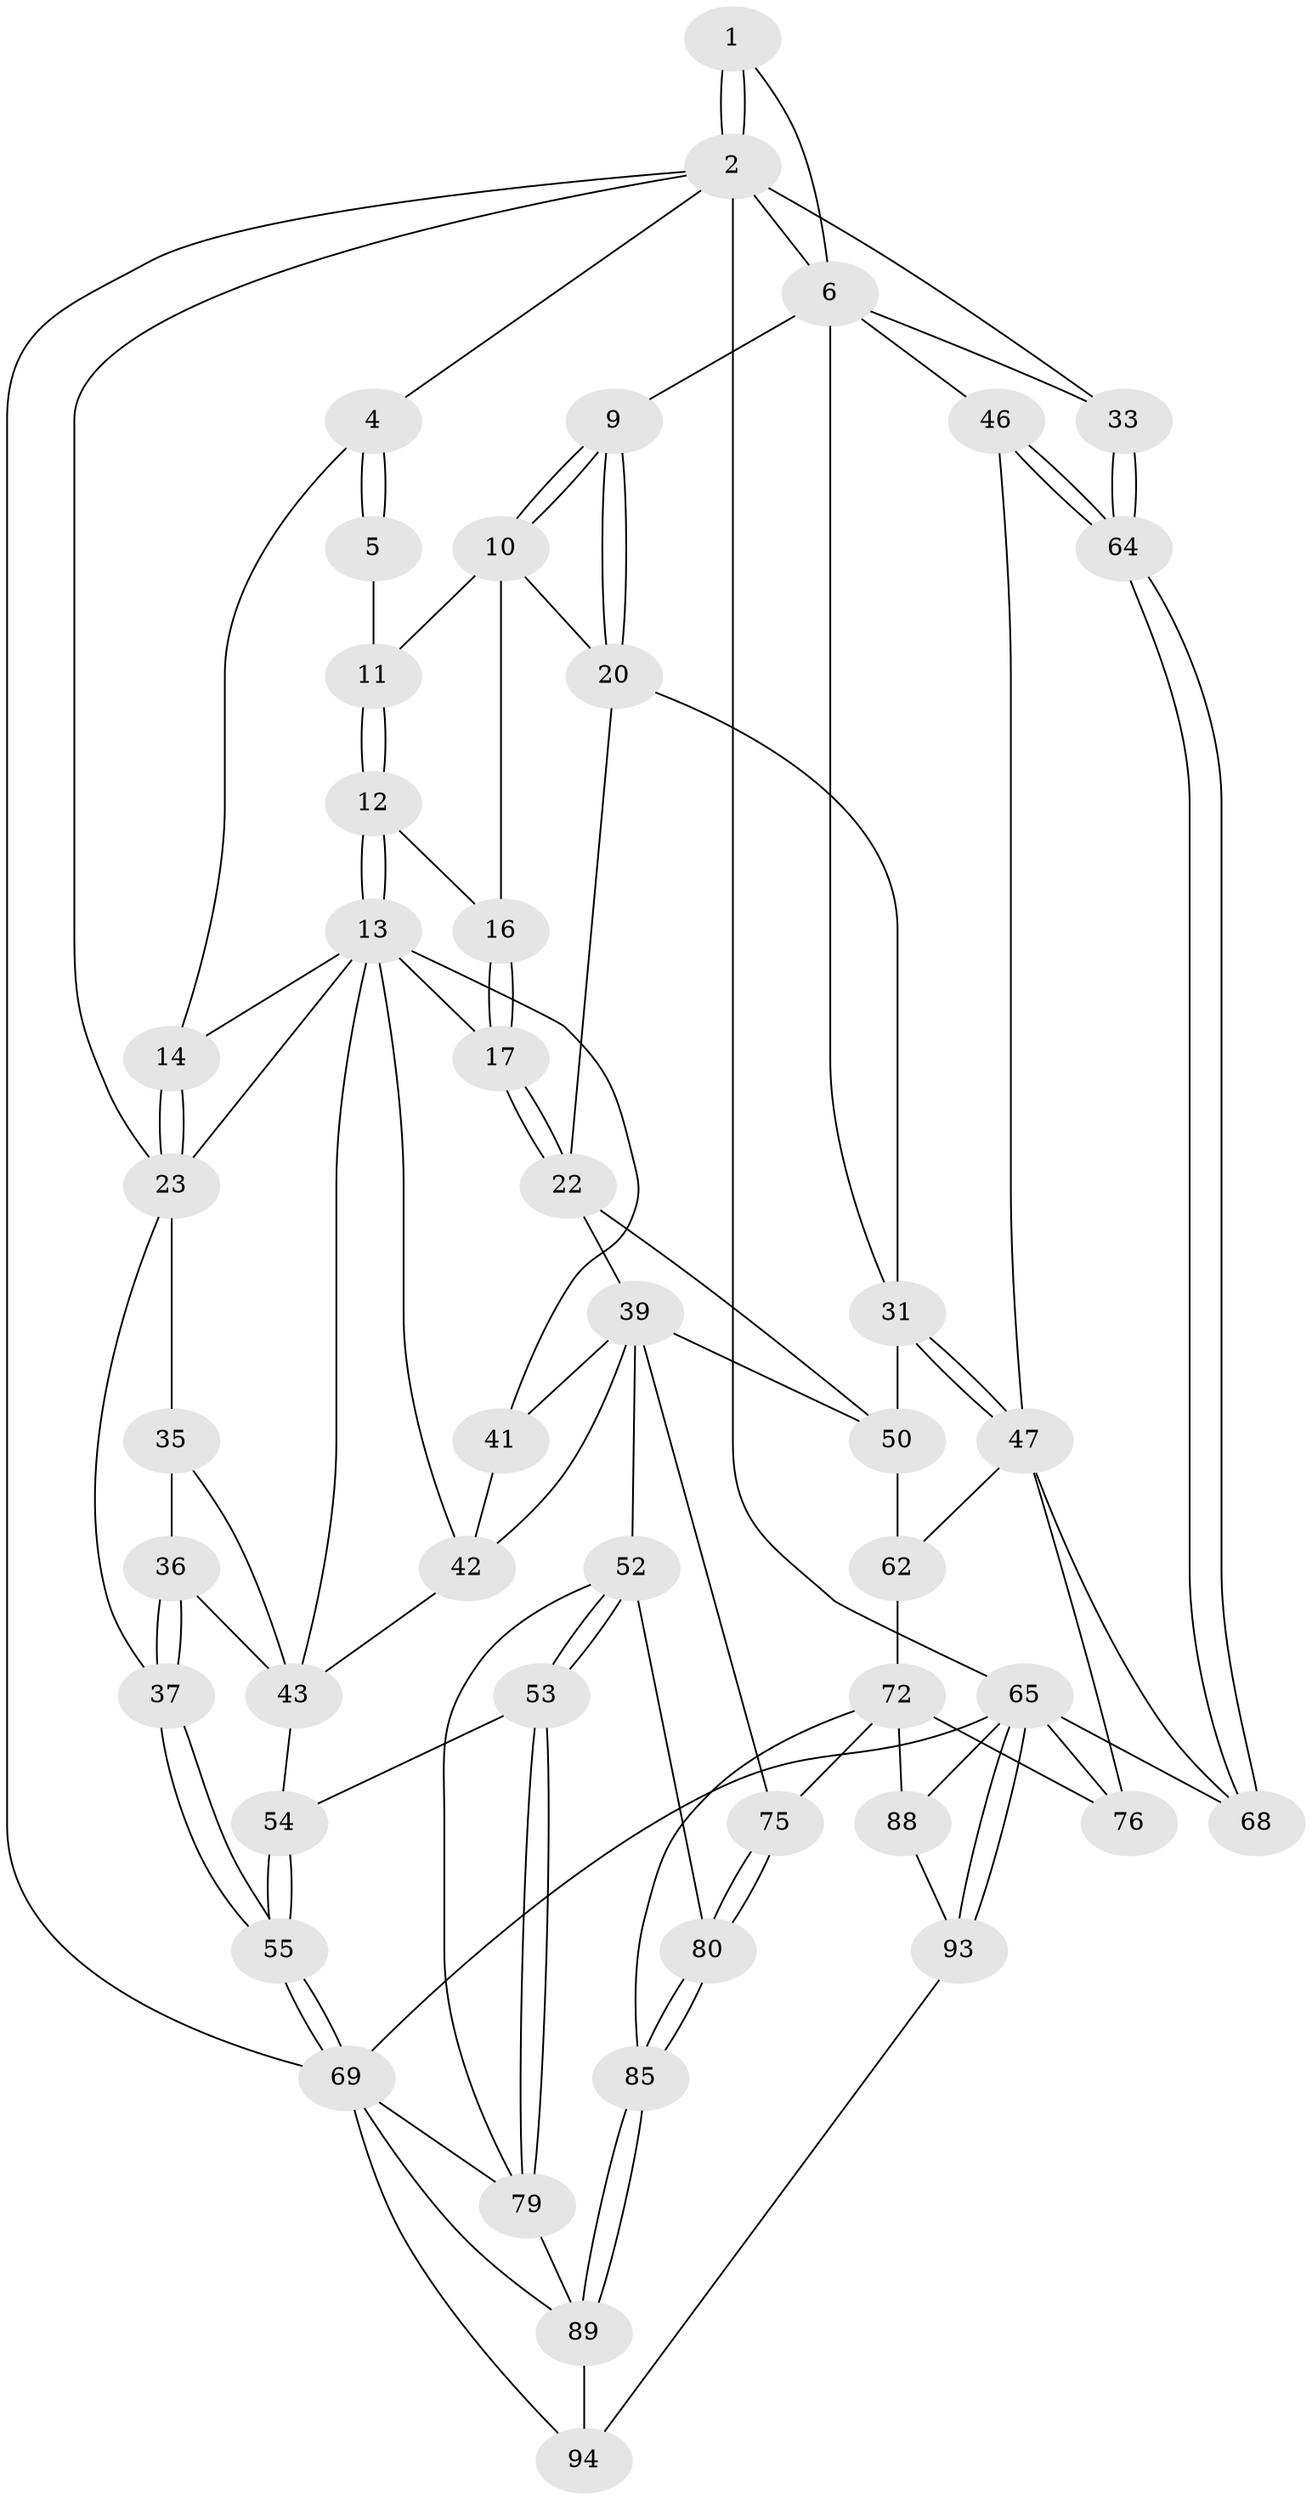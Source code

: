 // original degree distribution, {3: 0.02127659574468085, 6: 0.24468085106382978, 5: 0.46808510638297873, 4: 0.26595744680851063}
// Generated by graph-tools (version 1.1) at 2025/16/03/09/25 04:16:53]
// undirected, 47 vertices, 111 edges
graph export_dot {
graph [start="1"]
  node [color=gray90,style=filled];
  1 [pos="+0.8549376333867088+0"];
  2 [pos="+1+0",super="+3+19"];
  4 [pos="+0.23099766456147794+0"];
  5 [pos="+0.6330417434288657+0"];
  6 [pos="+0.8920215173946433+0.10343113670721307",super="+7"];
  9 [pos="+0.8640217084397763+0.18445235738792282"];
  10 [pos="+0.7653582308999194+0.10121819115473679",super="+15"];
  11 [pos="+0.63828324982498+0"];
  12 [pos="+0.5910668124261567+0.06873668082541223"];
  13 [pos="+0.4490325598700583+0.19259445343178525",super="+18"];
  14 [pos="+0.24254287960044096+0.03477041401968729"];
  16 [pos="+0.6383342349832712+0.1489115855695963"];
  17 [pos="+0.5496358828112999+0.29043039777518964"];
  20 [pos="+0.7192185280738688+0.26529035285625857",super="+21"];
  22 [pos="+0.6220761796179032+0.36410788530836574",super="+38"];
  23 [pos="+0.16170992939051032+0.17135411082908397",super="+29+24"];
  31 [pos="+0.7888873185752014+0.4714726275962876",super="+32"];
  33 [pos="+1+0.34321765269188637"];
  35 [pos="+0.12536073812881018+0.3384744260192735"];
  36 [pos="+0.024232642967160486+0.4106812175748891"];
  37 [pos="+0+0.3857079525981403"];
  39 [pos="+0.43369472085716376+0.4706335144407202",super="+40+56"];
  41 [pos="+0.37070730918560363+0.40974430447565546"];
  42 [pos="+0.27390877321897067+0.32914539955303146",super="+45"];
  43 [pos="+0.19703140779174702+0.4435206076459063",super="+44"];
  46 [pos="+1+0.5321293826845528"];
  47 [pos="+0.8527065586042173+0.5710382626090356",super="+60"];
  50 [pos="+0.6648419967486634+0.5718930466529825",super="+63"];
  52 [pos="+0.3097080463024441+0.5567224593205948",super="+59"];
  53 [pos="+0.10156652545128948+0.6434819723505512"];
  54 [pos="+0.09295746383149535+0.6393790059256073"];
  55 [pos="+0+0.6527130241244489"];
  62 [pos="+0.6566079275415799+0.6124852894935428"];
  64 [pos="+1+0.5350482195624942"];
  65 [pos="+1+1",super="+66"];
  68 [pos="+1+0.6637072725368132"];
  69 [pos="+0+0.7153697696696525",super="+70+82"];
  72 [pos="+0.6353055625104364+0.6650228868102768",super="+73"];
  75 [pos="+0.5093278671643362+0.6873341040853789"];
  76 [pos="+0.8048036738393809+0.779177153889901",super="+77+86"];
  79 [pos="+0.13804564191517024+0.710850899648387",super="+81"];
  80 [pos="+0.3547390744724021+0.8265757943801196"];
  85 [pos="+0.3527449890047213+0.8658560363116601"];
  88 [pos="+0.7475773331406412+1",super="+92"];
  89 [pos="+0.33587025288470834+0.885725676241223",super="+90"];
  93 [pos="+0.7387995906899086+1"];
  94 [pos="+0.30591261161451494+1"];
  1 -- 2;
  1 -- 2;
  1 -- 6;
  2 -- 65;
  2 -- 4;
  2 -- 69;
  2 -- 23;
  2 -- 33;
  2 -- 6 [weight=2];
  4 -- 5;
  4 -- 5;
  4 -- 14;
  5 -- 11;
  6 -- 33;
  6 -- 9;
  6 -- 46;
  6 -- 31;
  9 -- 10;
  9 -- 10;
  9 -- 20;
  9 -- 20;
  10 -- 11;
  10 -- 16;
  10 -- 20;
  11 -- 12;
  11 -- 12;
  12 -- 13;
  12 -- 13;
  12 -- 16;
  13 -- 14;
  13 -- 17;
  13 -- 23;
  13 -- 41;
  13 -- 42;
  13 -- 43;
  14 -- 23;
  14 -- 23;
  16 -- 17;
  16 -- 17;
  17 -- 22;
  17 -- 22;
  20 -- 22;
  20 -- 31;
  22 -- 50;
  22 -- 39 [weight=2];
  23 -- 35;
  23 -- 37;
  31 -- 47;
  31 -- 47;
  31 -- 50;
  33 -- 64;
  33 -- 64;
  35 -- 36;
  35 -- 43;
  36 -- 37;
  36 -- 37;
  36 -- 43;
  37 -- 55;
  37 -- 55;
  39 -- 41;
  39 -- 52 [weight=2];
  39 -- 42;
  39 -- 50;
  39 -- 75;
  41 -- 42;
  42 -- 43;
  43 -- 54;
  46 -- 47;
  46 -- 64;
  46 -- 64;
  47 -- 68;
  47 -- 76;
  47 -- 62;
  50 -- 62;
  52 -- 53;
  52 -- 53;
  52 -- 80;
  52 -- 79;
  53 -- 54;
  53 -- 79;
  53 -- 79;
  54 -- 55;
  54 -- 55;
  55 -- 69;
  55 -- 69;
  62 -- 72;
  64 -- 68;
  64 -- 68;
  65 -- 93;
  65 -- 93;
  65 -- 88;
  65 -- 68;
  65 -- 69;
  65 -- 76 [weight=2];
  69 -- 89;
  69 -- 94;
  69 -- 79;
  72 -- 76 [weight=2];
  72 -- 85;
  72 -- 88 [weight=2];
  72 -- 75;
  75 -- 80;
  75 -- 80;
  79 -- 89;
  80 -- 85;
  80 -- 85;
  85 -- 89;
  85 -- 89;
  88 -- 93;
  89 -- 94;
  93 -- 94;
}
